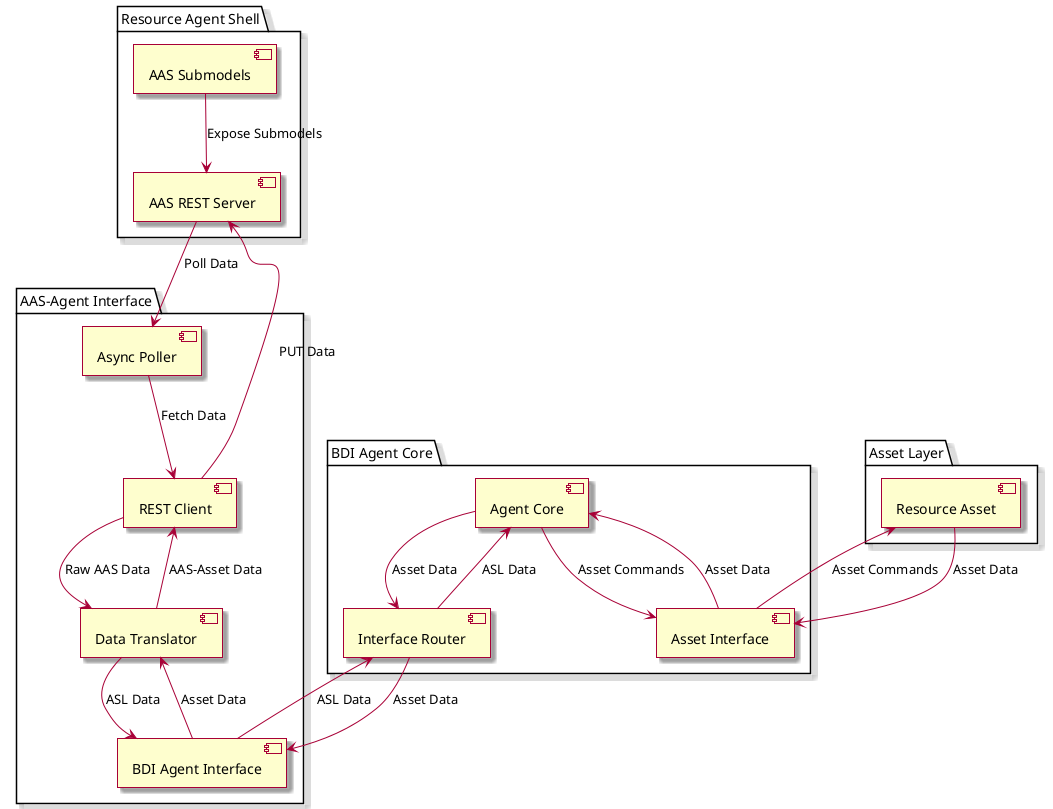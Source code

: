 @startuml "Resource Agent Componanats"

allowmixing
skin rose
Top to bottom direction
package "Resource Agent Shell" {
  component "AAS Submodels" as AAS_Submodels 
  component "AAS REST Server" as AAS_REST_Server
  AAS_Submodels --> AAS_REST_Server : "Expose Submodels"
}

package "AAS-Agent Interface" {
  component "Async Poller" as Async_Poller
  component "REST Client" as REST_Client
  component "Data Translator" as Data_Translator
  component "BDI Agent Interface" as BDI_Agent_Interface
  AAS_REST_Server --> Async_Poller : "Poll Data"
  Async_Poller --> REST_Client : "Fetch Data"
  REST_Client --> Data_Translator : "Raw AAS Data"
  Data_Translator --> BDI_Agent_Interface : "ASL Data"
  BDI_Agent_Interface --> Data_Translator : "Asset Data"
  Data_Translator --> REST_Client : "AAS-Asset Data"
  REST_Client --> AAS_REST_Server : "PUT Data"
}

package "BDI Agent Core" {
  component "Agent Core" as Agent_Core
  component "Asset Interface" as Asset_Interface
  component "Interface Router" as Interface_Router
  
  BDI_Agent_Interface --> Interface_Router : "ASL Data"
  Interface_Router --> Agent_Core : "ASL Data"
  Agent_Core --> Interface_Router : "Asset Data"
  Interface_Router --> BDI_Agent_Interface : "Asset Data"
  Agent_Core --> Asset_Interface : "Asset Commands"
  Asset_Interface --> Agent_Core : "Asset Data"

}
package "Asset Layer" {
  component "Resource Asset" as Resource_Asset
  Asset_Interface --> Resource_Asset : "Asset Commands"
  Resource_Asset --> Asset_Interface : "Asset Data"
}

@enduml